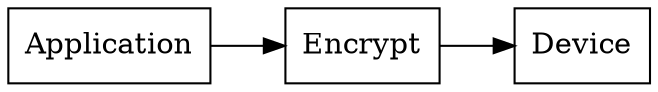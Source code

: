 digraph StreamsStack {
    rankdir=LR;
    node [shape=box];
    Application -> Encrypt -> Device;
}
